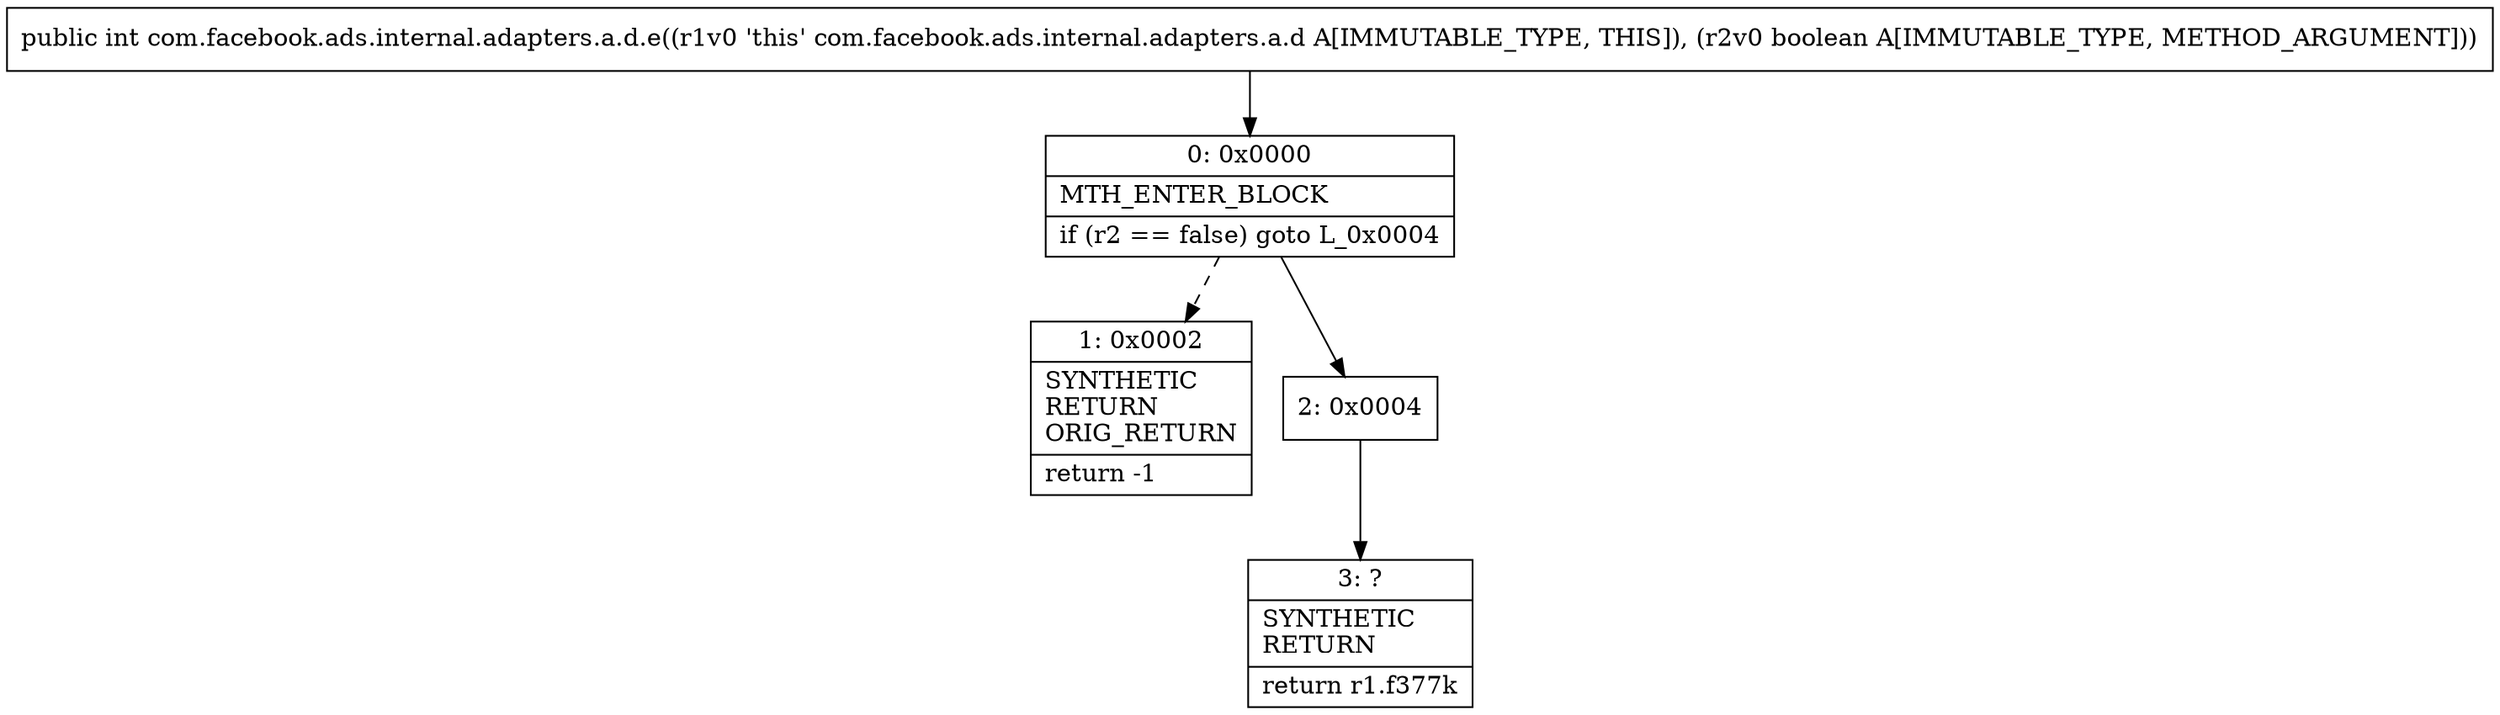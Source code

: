 digraph "CFG forcom.facebook.ads.internal.adapters.a.d.e(Z)I" {
Node_0 [shape=record,label="{0\:\ 0x0000|MTH_ENTER_BLOCK\l|if (r2 == false) goto L_0x0004\l}"];
Node_1 [shape=record,label="{1\:\ 0x0002|SYNTHETIC\lRETURN\lORIG_RETURN\l|return \-1\l}"];
Node_2 [shape=record,label="{2\:\ 0x0004}"];
Node_3 [shape=record,label="{3\:\ ?|SYNTHETIC\lRETURN\l|return r1.f377k\l}"];
MethodNode[shape=record,label="{public int com.facebook.ads.internal.adapters.a.d.e((r1v0 'this' com.facebook.ads.internal.adapters.a.d A[IMMUTABLE_TYPE, THIS]), (r2v0 boolean A[IMMUTABLE_TYPE, METHOD_ARGUMENT])) }"];
MethodNode -> Node_0;
Node_0 -> Node_1[style=dashed];
Node_0 -> Node_2;
Node_2 -> Node_3;
}

